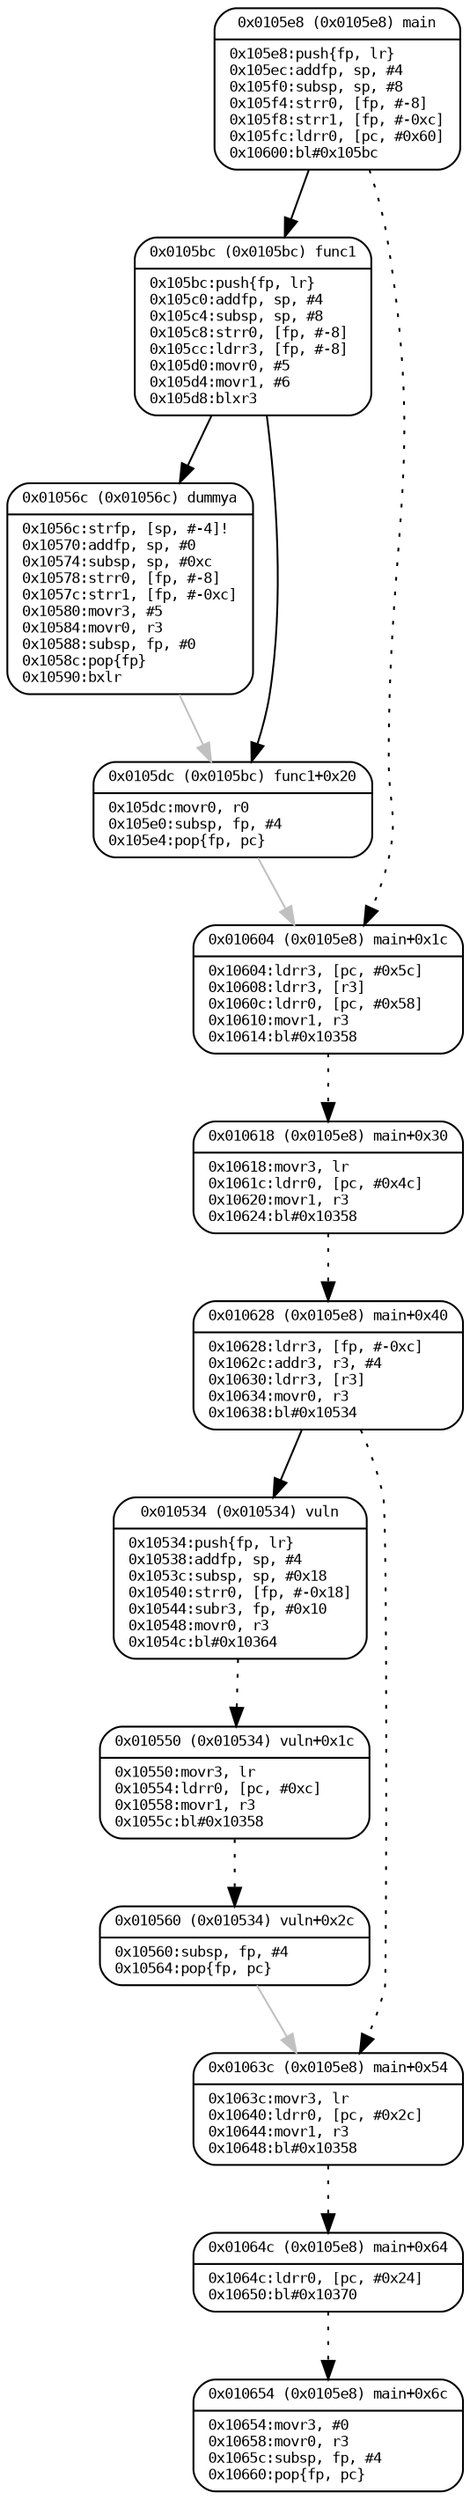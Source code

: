 digraph G {
rankdir=TB;
0 [shape=Mrecord, label="{<f0> 0x010534 (0x010534) vuln | 0x10534&#58;	push	&#123;fp, lr&#125;\l0x10538&#58;	add	fp, sp, &#35;4\l0x1053c&#58;	sub	sp, sp, &#35;0x18\l0x10540&#58;	str	r0, [fp, &#35;-0x18]\l0x10544&#58;	sub	r3, fp, &#35;0x10\l0x10548&#58;	mov	r0, r3\l0x1054c&#58;	bl	&#35;0x10364\l}}", fontsize="8.0", fontname=monospace, penwidth=1];
1 [shape=Mrecord, label="{<f0> 0x010550 (0x010534) vuln+0x1c | 0x10550&#58;	mov	r3, lr\l0x10554&#58;	ldr	r0, [pc, &#35;0xc]\l0x10558&#58;	mov	r1, r3\l0x1055c&#58;	bl	&#35;0x10358\l}}", fontsize="8.0", fontname=monospace, penwidth=1];
2 [shape=Mrecord, label="{<f0> 0x010560 (0x010534) vuln+0x2c | 0x10560&#58;	sub	sp, fp, &#35;4\l0x10564&#58;	pop	&#123;fp, pc&#125;\l}}", fontsize="8.0", fontname=monospace, penwidth=1];
3 [shape=Mrecord, label="{<f0> 0x01056c (0x01056c) dummya | 0x1056c&#58;	str	fp, [sp, &#35;-4]&#33;\l0x10570&#58;	add	fp, sp, &#35;0\l0x10574&#58;	sub	sp, sp, &#35;0xc\l0x10578&#58;	str	r0, [fp, &#35;-8]\l0x1057c&#58;	str	r1, [fp, &#35;-0xc]\l0x10580&#58;	mov	r3, &#35;5\l0x10584&#58;	mov	r0, r3\l0x10588&#58;	sub	sp, fp, &#35;0\l0x1058c&#58;	pop	&#123;fp&#125;\l0x10590&#58;	bx	lr\l}}", fontsize="8.0", fontname=monospace, penwidth=1];
4 [shape=Mrecord, label="{<f0> 0x0105bc (0x0105bc) func1 | 0x105bc&#58;	push	&#123;fp, lr&#125;\l0x105c0&#58;	add	fp, sp, &#35;4\l0x105c4&#58;	sub	sp, sp, &#35;8\l0x105c8&#58;	str	r0, [fp, &#35;-8]\l0x105cc&#58;	ldr	r3, [fp, &#35;-8]\l0x105d0&#58;	mov	r0, &#35;5\l0x105d4&#58;	mov	r1, &#35;6\l0x105d8&#58;	blx	r3\l}}", fontsize="8.0", fontname=monospace, penwidth=1];
5 [shape=Mrecord, label="{<f0> 0x0105dc (0x0105bc) func1+0x20 | 0x105dc&#58;	mov	r0, r0\l0x105e0&#58;	sub	sp, fp, &#35;4\l0x105e4&#58;	pop	&#123;fp, pc&#125;\l}}", fontsize="8.0", fontname=monospace, penwidth=1];
6 [shape=Mrecord, label="{<f0> 0x0105e8 (0x0105e8) main | 0x105e8&#58;	push	&#123;fp, lr&#125;\l0x105ec&#58;	add	fp, sp, &#35;4\l0x105f0&#58;	sub	sp, sp, &#35;8\l0x105f4&#58;	str	r0, [fp, &#35;-8]\l0x105f8&#58;	str	r1, [fp, &#35;-0xc]\l0x105fc&#58;	ldr	r0, [pc, &#35;0x60]\l0x10600&#58;	bl	&#35;0x105bc\l}}", fontsize="8.0", fontname=monospace, penwidth=1];
7 [shape=Mrecord, label="{<f0> 0x010604 (0x0105e8) main+0x1c | 0x10604&#58;	ldr	r3, [pc, &#35;0x5c]\l0x10608&#58;	ldr	r3, [r3]\l0x1060c&#58;	ldr	r0, [pc, &#35;0x58]\l0x10610&#58;	mov	r1, r3\l0x10614&#58;	bl	&#35;0x10358\l}}", fontsize="8.0", fontname=monospace, penwidth=1];
8 [shape=Mrecord, label="{<f0> 0x010618 (0x0105e8) main+0x30 | 0x10618&#58;	mov	r3, lr\l0x1061c&#58;	ldr	r0, [pc, &#35;0x4c]\l0x10620&#58;	mov	r1, r3\l0x10624&#58;	bl	&#35;0x10358\l}}", fontsize="8.0", fontname=monospace, penwidth=1];
9 [shape=Mrecord, label="{<f0> 0x010628 (0x0105e8) main+0x40 | 0x10628&#58;	ldr	r3, [fp, &#35;-0xc]\l0x1062c&#58;	add	r3, r3, &#35;4\l0x10630&#58;	ldr	r3, [r3]\l0x10634&#58;	mov	r0, r3\l0x10638&#58;	bl	&#35;0x10534\l}}", fontsize="8.0", fontname=monospace, penwidth=1];
10 [shape=Mrecord, label="{<f0> 0x01063c (0x0105e8) main+0x54 | 0x1063c&#58;	mov	r3, lr\l0x10640&#58;	ldr	r0, [pc, &#35;0x2c]\l0x10644&#58;	mov	r1, r3\l0x10648&#58;	bl	&#35;0x10358\l}}", fontsize="8.0", fontname=monospace, penwidth=1];
11 [shape=Mrecord, label="{<f0> 0x01064c (0x0105e8) main+0x64 | 0x1064c&#58;	ldr	r0, [pc, &#35;0x24]\l0x10650&#58;	bl	&#35;0x10370\l}}", fontsize="8.0", fontname=monospace, penwidth=1];
12 [shape=Mrecord, label="{<f0> 0x010654 (0x0105e8) main+0x6c | 0x10654&#58;	mov	r3, &#35;0\l0x10658&#58;	mov	r0, r3\l0x1065c&#58;	sub	sp, fp, &#35;4\l0x10660&#58;	pop	&#123;fp, pc&#125;\l}}", fontsize="8.0", fontname=monospace, penwidth=1];
11 -> 12  [color=black, fontname=monospace, fontsize="8.0", style=dotted, penwidth=1];
7 -> 8  [color=black, fontname=monospace, fontsize="8.0", style=dotted, penwidth=1];
10 -> 11  [color=black, fontname=monospace, fontsize="8.0", style=dotted, penwidth=1];
2 -> 10  [color=grey, fontname=monospace, fontsize="8.0", style=solid, penwidth=1];
9 -> 10  [color=black, fontname=monospace, fontsize="8.0", style=dotted, penwidth=1];
9 -> 0  [color=black, fontname=monospace, fontsize="8.0", style=solid, penwidth=1];
8 -> 9  [color=black, fontname=monospace, fontsize="8.0", style=dotted, penwidth=1];
3 -> 5  [color=grey, fontname=monospace, fontsize="8.0", style=solid, penwidth=1];
0 -> 1  [color=black, fontname=monospace, fontsize="8.0", style=dotted, penwidth=1];
5 -> 7  [color=grey, fontname=monospace, fontsize="8.0", style=solid, penwidth=1];
6 -> 7  [color=black, fontname=monospace, fontsize="8.0", style=dotted, penwidth=1];
6 -> 4  [color=black, fontname=monospace, fontsize="8.0", style=solid, penwidth=1];
1 -> 2  [color=black, fontname=monospace, fontsize="8.0", style=dotted, penwidth=1];
4 -> 5  [color=black, fontname=monospace, fontsize="8.0", style=solid, penwidth=1];
4 -> 3  [color=black, fontname=monospace, fontsize="8.0", style=solid, penwidth=1];
}
